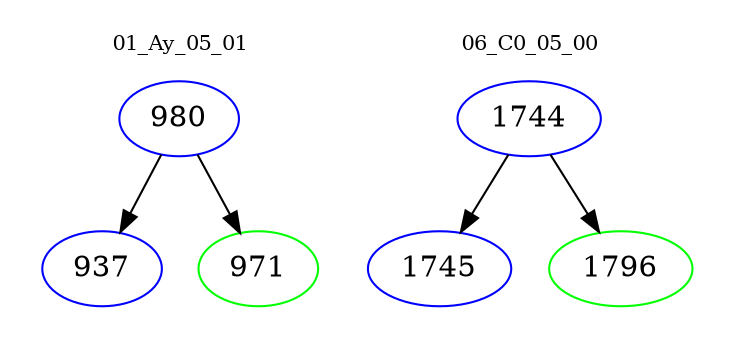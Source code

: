 digraph{
subgraph cluster_0 {
color = white
label = "01_Ay_05_01";
fontsize=10;
T0_980 [label="980", color="blue"]
T0_980 -> T0_937 [color="black"]
T0_937 [label="937", color="blue"]
T0_980 -> T0_971 [color="black"]
T0_971 [label="971", color="green"]
}
subgraph cluster_1 {
color = white
label = "06_C0_05_00";
fontsize=10;
T1_1744 [label="1744", color="blue"]
T1_1744 -> T1_1745 [color="black"]
T1_1745 [label="1745", color="blue"]
T1_1744 -> T1_1796 [color="black"]
T1_1796 [label="1796", color="green"]
}
}
